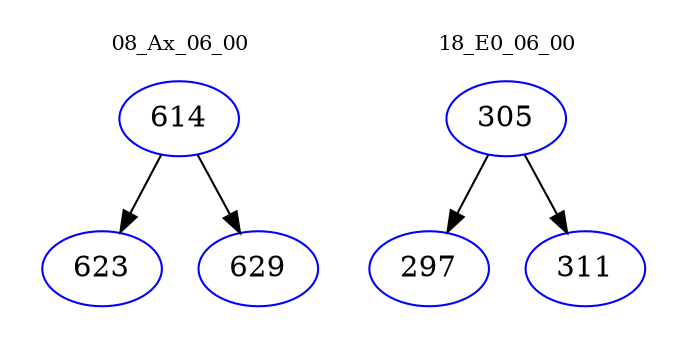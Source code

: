 digraph{
subgraph cluster_0 {
color = white
label = "08_Ax_06_00";
fontsize=10;
T0_614 [label="614", color="blue"]
T0_614 -> T0_623 [color="black"]
T0_623 [label="623", color="blue"]
T0_614 -> T0_629 [color="black"]
T0_629 [label="629", color="blue"]
}
subgraph cluster_1 {
color = white
label = "18_E0_06_00";
fontsize=10;
T1_305 [label="305", color="blue"]
T1_305 -> T1_297 [color="black"]
T1_297 [label="297", color="blue"]
T1_305 -> T1_311 [color="black"]
T1_311 [label="311", color="blue"]
}
}
